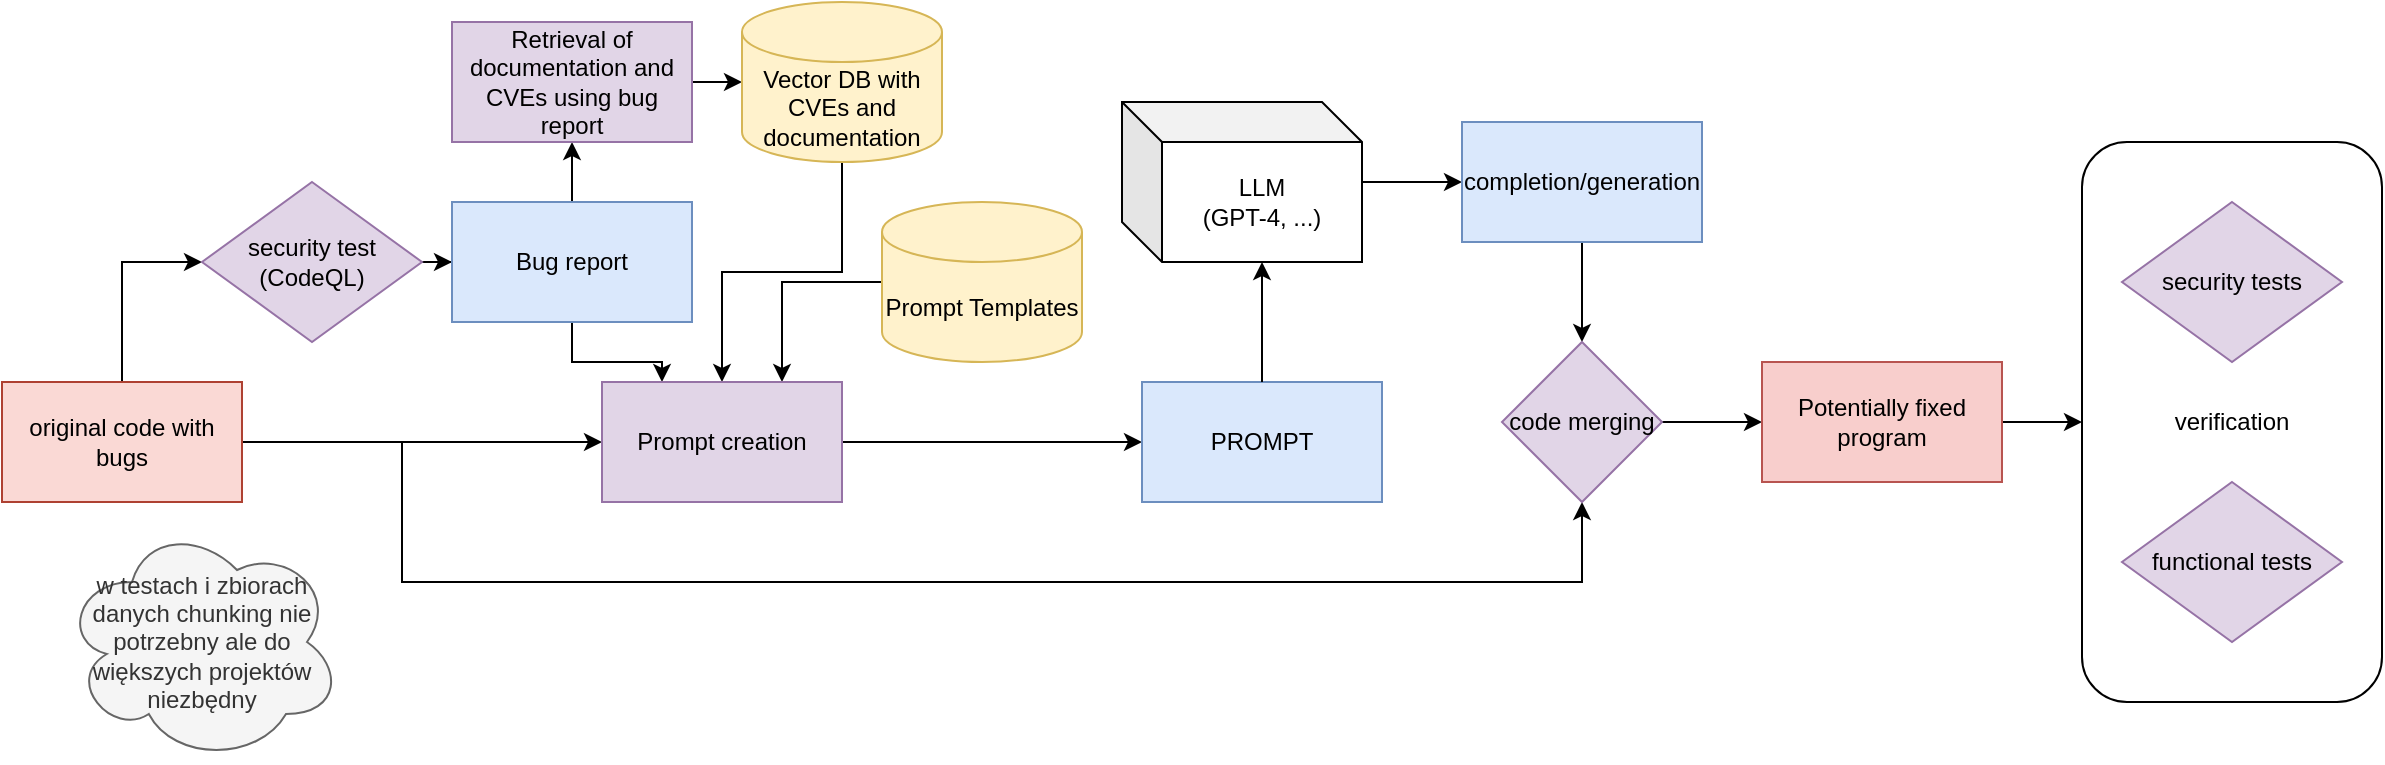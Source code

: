 <mxfile version="22.0.8" type="github">
  <diagram name="Page-1" id="2YBvvXClWsGukQMizWep">
    <mxGraphModel dx="1434" dy="835" grid="1" gridSize="10" guides="1" tooltips="1" connect="1" arrows="1" fold="1" page="1" pageScale="1" pageWidth="850" pageHeight="1100" math="0" shadow="0">
      <root>
        <mxCell id="0" />
        <mxCell id="1" parent="0" />
        <mxCell id="Ab3tzTa3yzkyZwKfhWyt-38" value="verification" style="rounded=1;whiteSpace=wrap;html=1;fillColor=none;glass=0;" vertex="1" parent="1">
          <mxGeometry x="1120" y="270" width="150" height="280" as="geometry" />
        </mxCell>
        <mxCell id="Ab3tzTa3yzkyZwKfhWyt-6" value="" style="edgeStyle=orthogonalEdgeStyle;rounded=0;orthogonalLoop=1;jettySize=auto;html=1;entryX=0;entryY=0.5;entryDx=0;entryDy=0;" edge="1" parent="1" source="Ab3tzTa3yzkyZwKfhWyt-3" target="Ab3tzTa3yzkyZwKfhWyt-4">
          <mxGeometry relative="1" as="geometry">
            <mxPoint x="140" y="310" as="targetPoint" />
          </mxGeometry>
        </mxCell>
        <mxCell id="Ab3tzTa3yzkyZwKfhWyt-18" style="edgeStyle=orthogonalEdgeStyle;rounded=0;orthogonalLoop=1;jettySize=auto;html=1;entryX=0;entryY=0.5;entryDx=0;entryDy=0;" edge="1" parent="1" source="Ab3tzTa3yzkyZwKfhWyt-3" target="Ab3tzTa3yzkyZwKfhWyt-17">
          <mxGeometry relative="1" as="geometry" />
        </mxCell>
        <mxCell id="Ab3tzTa3yzkyZwKfhWyt-3" value="original code with bugs" style="rounded=0;whiteSpace=wrap;html=1;fillColor=#fad9d5;strokeColor=#ae4132;" vertex="1" parent="1">
          <mxGeometry x="80" y="390" width="120" height="60" as="geometry" />
        </mxCell>
        <mxCell id="Ab3tzTa3yzkyZwKfhWyt-8" value="" style="edgeStyle=orthogonalEdgeStyle;rounded=0;orthogonalLoop=1;jettySize=auto;html=1;" edge="1" parent="1" source="Ab3tzTa3yzkyZwKfhWyt-4" target="Ab3tzTa3yzkyZwKfhWyt-7">
          <mxGeometry relative="1" as="geometry" />
        </mxCell>
        <mxCell id="Ab3tzTa3yzkyZwKfhWyt-4" value="&lt;div&gt;security test&lt;/div&gt;&lt;div&gt;(CodeQL)&lt;br&gt;&lt;/div&gt;" style="rhombus;whiteSpace=wrap;html=1;fillColor=#e1d5e7;strokeColor=#9673a6;" vertex="1" parent="1">
          <mxGeometry x="180" y="290" width="110" height="80" as="geometry" />
        </mxCell>
        <mxCell id="Ab3tzTa3yzkyZwKfhWyt-11" value="" style="edgeStyle=orthogonalEdgeStyle;rounded=0;orthogonalLoop=1;jettySize=auto;html=1;" edge="1" parent="1" source="Ab3tzTa3yzkyZwKfhWyt-7" target="Ab3tzTa3yzkyZwKfhWyt-10">
          <mxGeometry relative="1" as="geometry" />
        </mxCell>
        <mxCell id="Ab3tzTa3yzkyZwKfhWyt-19" style="edgeStyle=orthogonalEdgeStyle;rounded=0;orthogonalLoop=1;jettySize=auto;html=1;entryX=0.25;entryY=0;entryDx=0;entryDy=0;" edge="1" parent="1" source="Ab3tzTa3yzkyZwKfhWyt-7" target="Ab3tzTa3yzkyZwKfhWyt-17">
          <mxGeometry relative="1" as="geometry" />
        </mxCell>
        <mxCell id="Ab3tzTa3yzkyZwKfhWyt-7" value="Bug report" style="whiteSpace=wrap;html=1;fillColor=#dae8fc;strokeColor=#6c8ebf;" vertex="1" parent="1">
          <mxGeometry x="305" y="300" width="120" height="60" as="geometry" />
        </mxCell>
        <mxCell id="Ab3tzTa3yzkyZwKfhWyt-16" value="" style="edgeStyle=orthogonalEdgeStyle;rounded=0;orthogonalLoop=1;jettySize=auto;html=1;" edge="1" parent="1" source="Ab3tzTa3yzkyZwKfhWyt-10" target="Ab3tzTa3yzkyZwKfhWyt-15">
          <mxGeometry relative="1" as="geometry" />
        </mxCell>
        <mxCell id="Ab3tzTa3yzkyZwKfhWyt-10" value="Retrieval of documentation and CVEs using bug report" style="whiteSpace=wrap;html=1;fillColor=#e1d5e7;strokeColor=#9673a6;" vertex="1" parent="1">
          <mxGeometry x="305" y="210" width="120" height="60" as="geometry" />
        </mxCell>
        <mxCell id="Ab3tzTa3yzkyZwKfhWyt-21" style="edgeStyle=orthogonalEdgeStyle;rounded=0;orthogonalLoop=1;jettySize=auto;html=1;entryX=0.75;entryY=0;entryDx=0;entryDy=0;" edge="1" parent="1" source="Ab3tzTa3yzkyZwKfhWyt-12" target="Ab3tzTa3yzkyZwKfhWyt-17">
          <mxGeometry relative="1" as="geometry" />
        </mxCell>
        <mxCell id="Ab3tzTa3yzkyZwKfhWyt-12" value="Prompt Templates" style="shape=cylinder3;whiteSpace=wrap;html=1;boundedLbl=1;backgroundOutline=1;size=15;fillColor=#fff2cc;strokeColor=#d6b656;" vertex="1" parent="1">
          <mxGeometry x="520" y="300" width="100" height="80" as="geometry" />
        </mxCell>
        <mxCell id="Ab3tzTa3yzkyZwKfhWyt-20" style="edgeStyle=orthogonalEdgeStyle;rounded=0;orthogonalLoop=1;jettySize=auto;html=1;entryX=0.5;entryY=0;entryDx=0;entryDy=0;" edge="1" parent="1" source="Ab3tzTa3yzkyZwKfhWyt-15" target="Ab3tzTa3yzkyZwKfhWyt-17">
          <mxGeometry relative="1" as="geometry" />
        </mxCell>
        <mxCell id="Ab3tzTa3yzkyZwKfhWyt-15" value="Vector DB with CVEs and documentation" style="shape=cylinder3;whiteSpace=wrap;html=1;boundedLbl=1;backgroundOutline=1;size=15;fillColor=#fff2cc;strokeColor=#d6b656;" vertex="1" parent="1">
          <mxGeometry x="450" y="200" width="100" height="80" as="geometry" />
        </mxCell>
        <mxCell id="Ab3tzTa3yzkyZwKfhWyt-23" value="" style="edgeStyle=orthogonalEdgeStyle;rounded=0;orthogonalLoop=1;jettySize=auto;html=1;" edge="1" parent="1" source="Ab3tzTa3yzkyZwKfhWyt-17" target="Ab3tzTa3yzkyZwKfhWyt-22">
          <mxGeometry relative="1" as="geometry" />
        </mxCell>
        <mxCell id="Ab3tzTa3yzkyZwKfhWyt-17" value="Prompt creation" style="rounded=0;whiteSpace=wrap;html=1;fillColor=#e1d5e7;strokeColor=#9673a6;" vertex="1" parent="1">
          <mxGeometry x="380" y="390" width="120" height="60" as="geometry" />
        </mxCell>
        <mxCell id="Ab3tzTa3yzkyZwKfhWyt-22" value="PROMPT" style="rounded=0;whiteSpace=wrap;html=1;fillColor=#dae8fc;strokeColor=#6c8ebf;" vertex="1" parent="1">
          <mxGeometry x="650" y="390" width="120" height="60" as="geometry" />
        </mxCell>
        <mxCell id="Ab3tzTa3yzkyZwKfhWyt-29" value="" style="edgeStyle=orthogonalEdgeStyle;rounded=0;orthogonalLoop=1;jettySize=auto;html=1;" edge="1" parent="1" source="Ab3tzTa3yzkyZwKfhWyt-25" target="Ab3tzTa3yzkyZwKfhWyt-28">
          <mxGeometry relative="1" as="geometry" />
        </mxCell>
        <mxCell id="Ab3tzTa3yzkyZwKfhWyt-25" value="&lt;div&gt;LLM&lt;/div&gt;&lt;div&gt;(GPT-4, ...)&lt;br&gt;&lt;/div&gt;" style="shape=cube;whiteSpace=wrap;html=1;boundedLbl=1;backgroundOutline=1;darkOpacity=0.05;darkOpacity2=0.1;" vertex="1" parent="1">
          <mxGeometry x="640" y="250" width="120" height="80" as="geometry" />
        </mxCell>
        <mxCell id="Ab3tzTa3yzkyZwKfhWyt-27" style="edgeStyle=orthogonalEdgeStyle;rounded=0;orthogonalLoop=1;jettySize=auto;html=1;exitX=0.5;exitY=0;exitDx=0;exitDy=0;entryX=0;entryY=0;entryDx=70;entryDy=80;entryPerimeter=0;" edge="1" parent="1" source="Ab3tzTa3yzkyZwKfhWyt-22" target="Ab3tzTa3yzkyZwKfhWyt-25">
          <mxGeometry relative="1" as="geometry" />
        </mxCell>
        <mxCell id="Ab3tzTa3yzkyZwKfhWyt-33" style="edgeStyle=orthogonalEdgeStyle;rounded=0;orthogonalLoop=1;jettySize=auto;html=1;entryX=0.5;entryY=0;entryDx=0;entryDy=0;" edge="1" parent="1" source="Ab3tzTa3yzkyZwKfhWyt-28" target="Ab3tzTa3yzkyZwKfhWyt-31">
          <mxGeometry relative="1" as="geometry" />
        </mxCell>
        <mxCell id="Ab3tzTa3yzkyZwKfhWyt-28" value="completion/generation" style="whiteSpace=wrap;html=1;fillColor=#dae8fc;strokeColor=#6c8ebf;" vertex="1" parent="1">
          <mxGeometry x="810" y="260" width="120" height="60" as="geometry" />
        </mxCell>
        <mxCell id="Ab3tzTa3yzkyZwKfhWyt-30" value="" style="endArrow=classic;html=1;rounded=0;entryX=0.5;entryY=1;entryDx=0;entryDy=0;" edge="1" parent="1" target="Ab3tzTa3yzkyZwKfhWyt-31">
          <mxGeometry width="50" height="50" relative="1" as="geometry">
            <mxPoint x="280" y="420" as="sourcePoint" />
            <mxPoint x="880" y="490" as="targetPoint" />
            <Array as="points">
              <mxPoint x="280" y="490" />
              <mxPoint x="870" y="490" />
            </Array>
          </mxGeometry>
        </mxCell>
        <mxCell id="Ab3tzTa3yzkyZwKfhWyt-34" style="edgeStyle=orthogonalEdgeStyle;rounded=0;orthogonalLoop=1;jettySize=auto;html=1;" edge="1" parent="1" source="Ab3tzTa3yzkyZwKfhWyt-31">
          <mxGeometry relative="1" as="geometry">
            <mxPoint x="960" y="410" as="targetPoint" />
          </mxGeometry>
        </mxCell>
        <mxCell id="Ab3tzTa3yzkyZwKfhWyt-31" value="code merging" style="rhombus;whiteSpace=wrap;html=1;fillColor=#e1d5e7;strokeColor=#9673a6;" vertex="1" parent="1">
          <mxGeometry x="830" y="370" width="80" height="80" as="geometry" />
        </mxCell>
        <mxCell id="Ab3tzTa3yzkyZwKfhWyt-32" value="w testach i zbiorach danych chunking nie potrzebny ale do większych projektów niezbędny" style="ellipse;shape=cloud;whiteSpace=wrap;html=1;fillColor=#f5f5f5;strokeColor=#666666;fontColor=#333333;" vertex="1" parent="1">
          <mxGeometry x="110" y="460" width="140" height="120" as="geometry" />
        </mxCell>
        <mxCell id="Ab3tzTa3yzkyZwKfhWyt-39" style="edgeStyle=orthogonalEdgeStyle;rounded=0;orthogonalLoop=1;jettySize=auto;html=1;entryX=0;entryY=0.5;entryDx=0;entryDy=0;" edge="1" parent="1" source="Ab3tzTa3yzkyZwKfhWyt-35" target="Ab3tzTa3yzkyZwKfhWyt-38">
          <mxGeometry relative="1" as="geometry" />
        </mxCell>
        <mxCell id="Ab3tzTa3yzkyZwKfhWyt-35" value="Potentially fixed program" style="rounded=0;whiteSpace=wrap;html=1;fillColor=#f8cecc;strokeColor=#b85450;" vertex="1" parent="1">
          <mxGeometry x="960" y="380" width="120" height="60" as="geometry" />
        </mxCell>
        <mxCell id="Ab3tzTa3yzkyZwKfhWyt-36" value="&lt;div&gt;security tests&lt;/div&gt;" style="rhombus;whiteSpace=wrap;html=1;fillColor=#e1d5e7;strokeColor=#9673a6;" vertex="1" parent="1">
          <mxGeometry x="1140" y="300" width="110" height="80" as="geometry" />
        </mxCell>
        <mxCell id="Ab3tzTa3yzkyZwKfhWyt-37" value="functional tests" style="rhombus;whiteSpace=wrap;html=1;fillColor=#e1d5e7;strokeColor=#9673a6;" vertex="1" parent="1">
          <mxGeometry x="1140" y="440" width="110" height="80" as="geometry" />
        </mxCell>
      </root>
    </mxGraphModel>
  </diagram>
</mxfile>
